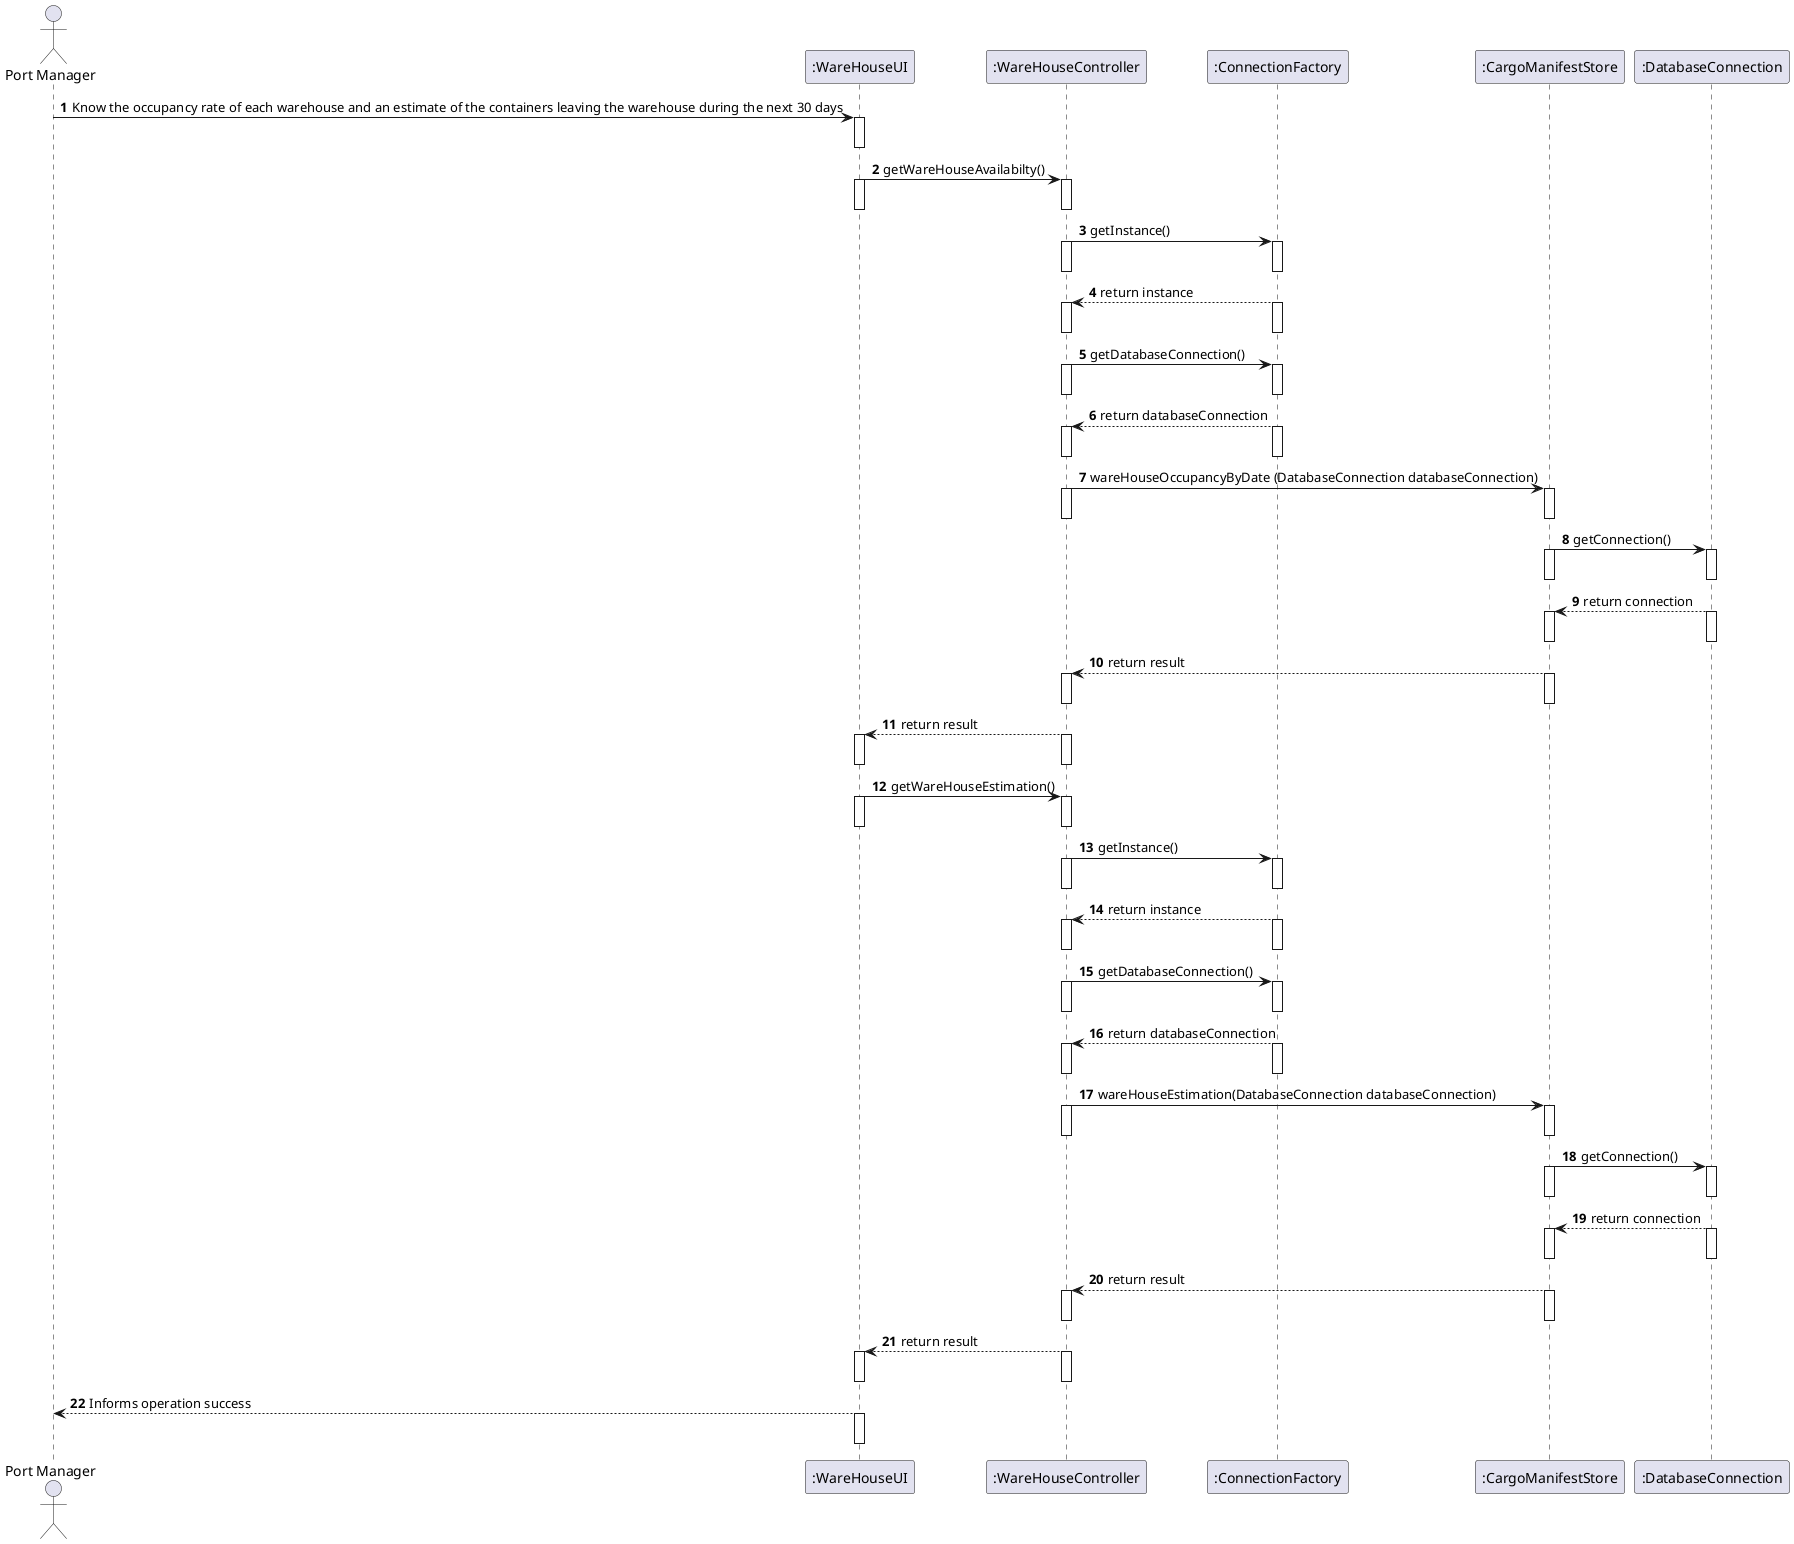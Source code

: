 @startuml
@startuml
autonumber
'hide footbox
actor "Port Manager" as PORTMANAGER
participant ":WareHouseUI" as UI
participant ":WareHouseController" as CTRL
participant ":ConnectionFactory" as cf
participant ":CargoManifestStore" as cs
participant ":DatabaseConnection" as dc


PORTMANAGER -> UI : Know the occupancy rate of each warehouse and an estimate of the containers leaving the warehouse during the next 30 days
activate UI
deactivate UI

UI -> CTRL: getWareHouseAvailabilty()
activate UI
deactivate UI
activate CTRL
deactivate CTRL

CTRL -> cf: getInstance()
activate CTRL
deactivate CTRL
activate cf
deactivate cf

cf --> CTRL: return instance
activate cf
deactivate cf
activate CTRL
deactivate CTRL

CTRL -> cf: getDatabaseConnection()
activate CTRL
deactivate CTRL
activate cf
deactivate cf

cf --> CTRL: return databaseConnection
activate cf
deactivate cf
activate CTRL
deactivate CTRL


CTRL -> cs: wareHouseOccupancyByDate (DatabaseConnection databaseConnection)
activate CTRL
deactivate CTRL
activate cs
deactivate cs

cs -> dc: getConnection()
activate cs
deactivate cs
activate dc
deactivate dc

dc --> cs: return connection
activate dc
deactivate dc
activate cs
deactivate cs


cs --> CTRL: return result
activate cs
deactivate cs
activate CTRL
deactivate CTRL

CTRL --> UI: return result
activate CTRL
deactivate CTRL
activate UI
deactivate UI

UI -> CTRL: getWareHouseEstimation()
activate UI
deactivate UI
activate CTRL
deactivate CTRL


CTRL -> cf: getInstance()
activate CTRL
deactivate CTRL
activate cf
deactivate cf

cf --> CTRL: return instance
activate cf
deactivate cf
activate CTRL
deactivate CTRL

CTRL -> cf: getDatabaseConnection()
activate CTRL
deactivate CTRL
activate cf
deactivate cf

cf --> CTRL: return databaseConnection
activate cf
deactivate cf
activate CTRL
deactivate CTRL


CTRL -> cs: wareHouseEstimation(DatabaseConnection databaseConnection)
activate CTRL
deactivate CTRL
activate cs
deactivate cs

cs -> dc: getConnection()
activate cs
deactivate cs
activate dc
deactivate dc

dc --> cs: return connection
activate dc
deactivate dc
activate cs
deactivate cs


cs --> CTRL: return result
activate cs
deactivate cs
activate CTRL
deactivate CTRL

CTRL --> UI: return result
activate CTRL
deactivate CTRL
activate UI
deactivate UI























UI --> PORTMANAGER: Informs operation success
activate UI
deactivate UI




@enduml